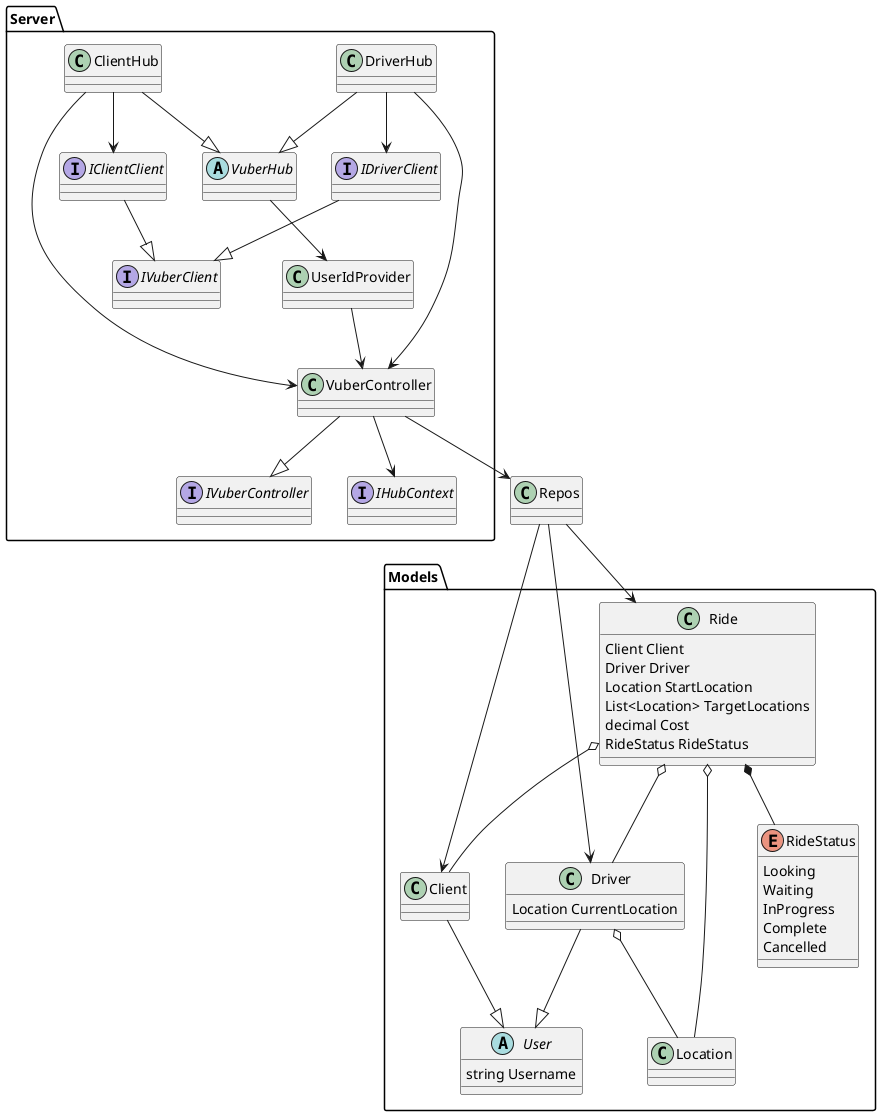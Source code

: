 @startuml

package Models {
        class Location

        abstract class User {
                string Username

        }
        class Client
        class Driver {
                Location CurrentLocation
        }

        enum RideStatus {
                Looking
                Waiting
                InProgress
                Complete
                Cancelled
        }
        class Ride {
                Client Client
                Driver Driver
                Location StartLocation
                List<Location> TargetLocations
                decimal Cost
                RideStatus RideStatus
        }

        Client --|> User
        Driver --|> User

        Driver o-- Location

        Ride o-- Client
        Ride o-- Driver
        Ride o-- Location
        Ride *-- RideStatus
}

class Repos
Repos --> Client
Repos --> Driver
Repos --> Ride


package Server {
        interface IVuberController
        interface IHubContext
        class VuberController
        VuberController --|> IVuberController
        VuberController --> Repos
        VuberController --> IHubContext

        abstract class VuberHub
        class ClientHub
        class DriverHub
        ClientHub --|> VuberHub
        DriverHub --|> VuberHub
        ClientHub --> VuberController
        DriverHub --> VuberController

        class UserIdProvider
        UserIdProvider --> VuberController
        VuberHub --> UserIdProvider

        interface IVuberClient
        interface IClientClient
        interface IDriverClient
        IClientClient --|> IVuberClient
        IDriverClient --|> IVuberClient
        ClientHub --> IClientClient
        DriverHub --> IDriverClient
}

@enduml
